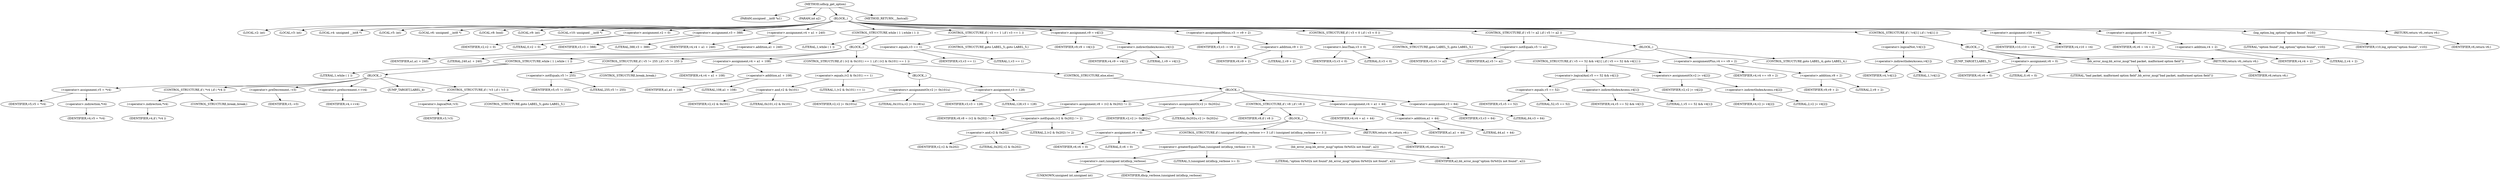 digraph udhcp_get_option {  
"1000109" [label = "(METHOD,udhcp_get_option)" ]
"1000110" [label = "(PARAM,unsigned __int8 *a1)" ]
"1000111" [label = "(PARAM,int a2)" ]
"1000112" [label = "(BLOCK,,)" ]
"1000113" [label = "(LOCAL,v2: int)" ]
"1000114" [label = "(LOCAL,v3: int)" ]
"1000115" [label = "(LOCAL,v4: unsigned __int8 *)" ]
"1000116" [label = "(LOCAL,v5: int)" ]
"1000117" [label = "(LOCAL,v6: unsigned __int8 *)" ]
"1000118" [label = "(LOCAL,v8: bool)" ]
"1000119" [label = "(LOCAL,v9: int)" ]
"1000120" [label = "(LOCAL,v10: unsigned __int8 *)" ]
"1000121" [label = "(<operator>.assignment,v2 = 0)" ]
"1000122" [label = "(IDENTIFIER,v2,v2 = 0)" ]
"1000123" [label = "(LITERAL,0,v2 = 0)" ]
"1000124" [label = "(<operator>.assignment,v3 = 388)" ]
"1000125" [label = "(IDENTIFIER,v3,v3 = 388)" ]
"1000126" [label = "(LITERAL,388,v3 = 388)" ]
"1000127" [label = "(<operator>.assignment,v4 = a1 + 240)" ]
"1000128" [label = "(IDENTIFIER,v4,v4 = a1 + 240)" ]
"1000129" [label = "(<operator>.addition,a1 + 240)" ]
"1000130" [label = "(IDENTIFIER,a1,a1 + 240)" ]
"1000131" [label = "(LITERAL,240,a1 + 240)" ]
"1000132" [label = "(CONTROL_STRUCTURE,while ( 1 ),while ( 1 ))" ]
"1000133" [label = "(LITERAL,1,while ( 1 ))" ]
"1000134" [label = "(BLOCK,,)" ]
"1000135" [label = "(CONTROL_STRUCTURE,while ( 1 ),while ( 1 ))" ]
"1000136" [label = "(LITERAL,1,while ( 1 ))" ]
"1000137" [label = "(BLOCK,,)" ]
"1000138" [label = "(<operator>.assignment,v5 = *v4)" ]
"1000139" [label = "(IDENTIFIER,v5,v5 = *v4)" ]
"1000140" [label = "(<operator>.indirection,*v4)" ]
"1000141" [label = "(IDENTIFIER,v4,v5 = *v4)" ]
"1000142" [label = "(CONTROL_STRUCTURE,if ( *v4 ),if ( *v4 ))" ]
"1000143" [label = "(<operator>.indirection,*v4)" ]
"1000144" [label = "(IDENTIFIER,v4,if ( *v4 ))" ]
"1000145" [label = "(CONTROL_STRUCTURE,break;,break;)" ]
"1000146" [label = "(<operator>.preDecrement,--v3)" ]
"1000147" [label = "(IDENTIFIER,v3,--v3)" ]
"1000148" [label = "(<operator>.preIncrement,++v4)" ]
"1000149" [label = "(IDENTIFIER,v4,++v4)" ]
"1000150" [label = "(JUMP_TARGET,LABEL_4)" ]
"1000151" [label = "(CONTROL_STRUCTURE,if ( !v3 ),if ( !v3 ))" ]
"1000152" [label = "(<operator>.logicalNot,!v3)" ]
"1000153" [label = "(IDENTIFIER,v3,!v3)" ]
"1000154" [label = "(CONTROL_STRUCTURE,goto LABEL_5;,goto LABEL_5;)" ]
"1000155" [label = "(CONTROL_STRUCTURE,if ( v5 != 255 ),if ( v5 != 255 ))" ]
"1000156" [label = "(<operator>.notEquals,v5 != 255)" ]
"1000157" [label = "(IDENTIFIER,v5,v5 != 255)" ]
"1000158" [label = "(LITERAL,255,v5 != 255)" ]
"1000159" [label = "(CONTROL_STRUCTURE,break;,break;)" ]
"1000160" [label = "(<operator>.assignment,v4 = a1 + 108)" ]
"1000161" [label = "(IDENTIFIER,v4,v4 = a1 + 108)" ]
"1000162" [label = "(<operator>.addition,a1 + 108)" ]
"1000163" [label = "(IDENTIFIER,a1,a1 + 108)" ]
"1000164" [label = "(LITERAL,108,a1 + 108)" ]
"1000165" [label = "(CONTROL_STRUCTURE,if ( (v2 & 0x101) == 1 ),if ( (v2 & 0x101) == 1 ))" ]
"1000166" [label = "(<operator>.equals,(v2 & 0x101) == 1)" ]
"1000167" [label = "(<operator>.and,v2 & 0x101)" ]
"1000168" [label = "(IDENTIFIER,v2,v2 & 0x101)" ]
"1000169" [label = "(LITERAL,0x101,v2 & 0x101)" ]
"1000170" [label = "(LITERAL,1,(v2 & 0x101) == 1)" ]
"1000171" [label = "(BLOCK,,)" ]
"1000172" [label = "(<operators>.assignmentOr,v2 |= 0x101u)" ]
"1000173" [label = "(IDENTIFIER,v2,v2 |= 0x101u)" ]
"1000174" [label = "(LITERAL,0x101u,v2 |= 0x101u)" ]
"1000175" [label = "(<operator>.assignment,v3 = 128)" ]
"1000176" [label = "(IDENTIFIER,v3,v3 = 128)" ]
"1000177" [label = "(LITERAL,128,v3 = 128)" ]
"1000178" [label = "(CONTROL_STRUCTURE,else,else)" ]
"1000179" [label = "(BLOCK,,)" ]
"1000180" [label = "(<operator>.assignment,v8 = (v2 & 0x202) != 2)" ]
"1000181" [label = "(IDENTIFIER,v8,v8 = (v2 & 0x202) != 2)" ]
"1000182" [label = "(<operator>.notEquals,(v2 & 0x202) != 2)" ]
"1000183" [label = "(<operator>.and,v2 & 0x202)" ]
"1000184" [label = "(IDENTIFIER,v2,v2 & 0x202)" ]
"1000185" [label = "(LITERAL,0x202,v2 & 0x202)" ]
"1000186" [label = "(LITERAL,2,(v2 & 0x202) != 2)" ]
"1000187" [label = "(<operators>.assignmentOr,v2 |= 0x202u)" ]
"1000188" [label = "(IDENTIFIER,v2,v2 |= 0x202u)" ]
"1000189" [label = "(LITERAL,0x202u,v2 |= 0x202u)" ]
"1000190" [label = "(CONTROL_STRUCTURE,if ( v8 ),if ( v8 ))" ]
"1000191" [label = "(IDENTIFIER,v8,if ( v8 ))" ]
"1000192" [label = "(BLOCK,,)" ]
"1000193" [label = "(<operator>.assignment,v6 = 0)" ]
"1000194" [label = "(IDENTIFIER,v6,v6 = 0)" ]
"1000195" [label = "(LITERAL,0,v6 = 0)" ]
"1000196" [label = "(CONTROL_STRUCTURE,if ( (unsigned int)dhcp_verbose >= 3 ),if ( (unsigned int)dhcp_verbose >= 3 ))" ]
"1000197" [label = "(<operator>.greaterEqualsThan,(unsigned int)dhcp_verbose >= 3)" ]
"1000198" [label = "(<operator>.cast,(unsigned int)dhcp_verbose)" ]
"1000199" [label = "(UNKNOWN,unsigned int,unsigned int)" ]
"1000200" [label = "(IDENTIFIER,dhcp_verbose,(unsigned int)dhcp_verbose)" ]
"1000201" [label = "(LITERAL,3,(unsigned int)dhcp_verbose >= 3)" ]
"1000202" [label = "(bb_error_msg,bb_error_msg(\"option 0x%02x not found\", a2))" ]
"1000203" [label = "(LITERAL,\"option 0x%02x not found\",bb_error_msg(\"option 0x%02x not found\", a2))" ]
"1000204" [label = "(IDENTIFIER,a2,bb_error_msg(\"option 0x%02x not found\", a2))" ]
"1000205" [label = "(RETURN,return v6;,return v6;)" ]
"1000206" [label = "(IDENTIFIER,v6,return v6;)" ]
"1000207" [label = "(<operator>.assignment,v4 = a1 + 44)" ]
"1000208" [label = "(IDENTIFIER,v4,v4 = a1 + 44)" ]
"1000209" [label = "(<operator>.addition,a1 + 44)" ]
"1000210" [label = "(IDENTIFIER,a1,a1 + 44)" ]
"1000211" [label = "(LITERAL,44,a1 + 44)" ]
"1000212" [label = "(<operator>.assignment,v3 = 64)" ]
"1000213" [label = "(IDENTIFIER,v3,v3 = 64)" ]
"1000214" [label = "(LITERAL,64,v3 = 64)" ]
"1000215" [label = "(CONTROL_STRUCTURE,if ( v3 == 1 ),if ( v3 == 1 ))" ]
"1000216" [label = "(<operator>.equals,v3 == 1)" ]
"1000217" [label = "(IDENTIFIER,v3,v3 == 1)" ]
"1000218" [label = "(LITERAL,1,v3 == 1)" ]
"1000219" [label = "(CONTROL_STRUCTURE,goto LABEL_5;,goto LABEL_5;)" ]
"1000220" [label = "(<operator>.assignment,v9 = v4[1])" ]
"1000221" [label = "(IDENTIFIER,v9,v9 = v4[1])" ]
"1000222" [label = "(<operator>.indirectIndexAccess,v4[1])" ]
"1000223" [label = "(IDENTIFIER,v4,v9 = v4[1])" ]
"1000224" [label = "(LITERAL,1,v9 = v4[1])" ]
"1000225" [label = "(<operator>.assignmentMinus,v3 -= v9 + 2)" ]
"1000226" [label = "(IDENTIFIER,v3,v3 -= v9 + 2)" ]
"1000227" [label = "(<operator>.addition,v9 + 2)" ]
"1000228" [label = "(IDENTIFIER,v9,v9 + 2)" ]
"1000229" [label = "(LITERAL,2,v9 + 2)" ]
"1000230" [label = "(CONTROL_STRUCTURE,if ( v3 < 0 ),if ( v3 < 0 ))" ]
"1000231" [label = "(<operator>.lessThan,v3 < 0)" ]
"1000232" [label = "(IDENTIFIER,v3,v3 < 0)" ]
"1000233" [label = "(LITERAL,0,v3 < 0)" ]
"1000234" [label = "(CONTROL_STRUCTURE,goto LABEL_5;,goto LABEL_5;)" ]
"1000235" [label = "(CONTROL_STRUCTURE,if ( v5 != a2 ),if ( v5 != a2 ))" ]
"1000236" [label = "(<operator>.notEquals,v5 != a2)" ]
"1000237" [label = "(IDENTIFIER,v5,v5 != a2)" ]
"1000238" [label = "(IDENTIFIER,a2,v5 != a2)" ]
"1000239" [label = "(BLOCK,,)" ]
"1000240" [label = "(CONTROL_STRUCTURE,if ( v5 == 52 && v4[1] ),if ( v5 == 52 && v4[1] ))" ]
"1000241" [label = "(<operator>.logicalAnd,v5 == 52 && v4[1])" ]
"1000242" [label = "(<operator>.equals,v5 == 52)" ]
"1000243" [label = "(IDENTIFIER,v5,v5 == 52)" ]
"1000244" [label = "(LITERAL,52,v5 == 52)" ]
"1000245" [label = "(<operator>.indirectIndexAccess,v4[1])" ]
"1000246" [label = "(IDENTIFIER,v4,v5 == 52 && v4[1])" ]
"1000247" [label = "(LITERAL,1,v5 == 52 && v4[1])" ]
"1000248" [label = "(<operators>.assignmentOr,v2 |= v4[2])" ]
"1000249" [label = "(IDENTIFIER,v2,v2 |= v4[2])" ]
"1000250" [label = "(<operator>.indirectIndexAccess,v4[2])" ]
"1000251" [label = "(IDENTIFIER,v4,v2 |= v4[2])" ]
"1000252" [label = "(LITERAL,2,v2 |= v4[2])" ]
"1000253" [label = "(<operator>.assignmentPlus,v4 += v9 + 2)" ]
"1000254" [label = "(IDENTIFIER,v4,v4 += v9 + 2)" ]
"1000255" [label = "(<operator>.addition,v9 + 2)" ]
"1000256" [label = "(IDENTIFIER,v9,v9 + 2)" ]
"1000257" [label = "(LITERAL,2,v9 + 2)" ]
"1000258" [label = "(CONTROL_STRUCTURE,goto LABEL_4;,goto LABEL_4;)" ]
"1000259" [label = "(CONTROL_STRUCTURE,if ( !v4[1] ),if ( !v4[1] ))" ]
"1000260" [label = "(<operator>.logicalNot,!v4[1])" ]
"1000261" [label = "(<operator>.indirectIndexAccess,v4[1])" ]
"1000262" [label = "(IDENTIFIER,v4,!v4[1])" ]
"1000263" [label = "(LITERAL,1,!v4[1])" ]
"1000264" [label = "(BLOCK,,)" ]
"1000265" [label = "(JUMP_TARGET,LABEL_5)" ]
"1000266" [label = "(<operator>.assignment,v6 = 0)" ]
"1000267" [label = "(IDENTIFIER,v6,v6 = 0)" ]
"1000268" [label = "(LITERAL,0,v6 = 0)" ]
"1000269" [label = "(bb_error_msg,bb_error_msg(\"bad packet, malformed option field\"))" ]
"1000270" [label = "(LITERAL,\"bad packet, malformed option field\",bb_error_msg(\"bad packet, malformed option field\"))" ]
"1000271" [label = "(RETURN,return v6;,return v6;)" ]
"1000272" [label = "(IDENTIFIER,v6,return v6;)" ]
"1000273" [label = "(<operator>.assignment,v10 = v4)" ]
"1000274" [label = "(IDENTIFIER,v10,v10 = v4)" ]
"1000275" [label = "(IDENTIFIER,v4,v10 = v4)" ]
"1000276" [label = "(<operator>.assignment,v6 = v4 + 2)" ]
"1000277" [label = "(IDENTIFIER,v6,v6 = v4 + 2)" ]
"1000278" [label = "(<operator>.addition,v4 + 2)" ]
"1000279" [label = "(IDENTIFIER,v4,v4 + 2)" ]
"1000280" [label = "(LITERAL,2,v4 + 2)" ]
"1000281" [label = "(log_option,log_option(\"option found\", v10))" ]
"1000282" [label = "(LITERAL,\"option found\",log_option(\"option found\", v10))" ]
"1000283" [label = "(IDENTIFIER,v10,log_option(\"option found\", v10))" ]
"1000284" [label = "(RETURN,return v6;,return v6;)" ]
"1000285" [label = "(IDENTIFIER,v6,return v6;)" ]
"1000286" [label = "(METHOD_RETURN,__fastcall)" ]
  "1000109" -> "1000110" 
  "1000109" -> "1000111" 
  "1000109" -> "1000112" 
  "1000109" -> "1000286" 
  "1000112" -> "1000113" 
  "1000112" -> "1000114" 
  "1000112" -> "1000115" 
  "1000112" -> "1000116" 
  "1000112" -> "1000117" 
  "1000112" -> "1000118" 
  "1000112" -> "1000119" 
  "1000112" -> "1000120" 
  "1000112" -> "1000121" 
  "1000112" -> "1000124" 
  "1000112" -> "1000127" 
  "1000112" -> "1000132" 
  "1000112" -> "1000215" 
  "1000112" -> "1000220" 
  "1000112" -> "1000225" 
  "1000112" -> "1000230" 
  "1000112" -> "1000235" 
  "1000112" -> "1000259" 
  "1000112" -> "1000273" 
  "1000112" -> "1000276" 
  "1000112" -> "1000281" 
  "1000112" -> "1000284" 
  "1000121" -> "1000122" 
  "1000121" -> "1000123" 
  "1000124" -> "1000125" 
  "1000124" -> "1000126" 
  "1000127" -> "1000128" 
  "1000127" -> "1000129" 
  "1000129" -> "1000130" 
  "1000129" -> "1000131" 
  "1000132" -> "1000133" 
  "1000132" -> "1000134" 
  "1000134" -> "1000135" 
  "1000134" -> "1000155" 
  "1000134" -> "1000160" 
  "1000134" -> "1000165" 
  "1000135" -> "1000136" 
  "1000135" -> "1000137" 
  "1000137" -> "1000138" 
  "1000137" -> "1000142" 
  "1000137" -> "1000146" 
  "1000137" -> "1000148" 
  "1000137" -> "1000150" 
  "1000137" -> "1000151" 
  "1000138" -> "1000139" 
  "1000138" -> "1000140" 
  "1000140" -> "1000141" 
  "1000142" -> "1000143" 
  "1000142" -> "1000145" 
  "1000143" -> "1000144" 
  "1000146" -> "1000147" 
  "1000148" -> "1000149" 
  "1000151" -> "1000152" 
  "1000151" -> "1000154" 
  "1000152" -> "1000153" 
  "1000155" -> "1000156" 
  "1000155" -> "1000159" 
  "1000156" -> "1000157" 
  "1000156" -> "1000158" 
  "1000160" -> "1000161" 
  "1000160" -> "1000162" 
  "1000162" -> "1000163" 
  "1000162" -> "1000164" 
  "1000165" -> "1000166" 
  "1000165" -> "1000171" 
  "1000165" -> "1000178" 
  "1000166" -> "1000167" 
  "1000166" -> "1000170" 
  "1000167" -> "1000168" 
  "1000167" -> "1000169" 
  "1000171" -> "1000172" 
  "1000171" -> "1000175" 
  "1000172" -> "1000173" 
  "1000172" -> "1000174" 
  "1000175" -> "1000176" 
  "1000175" -> "1000177" 
  "1000178" -> "1000179" 
  "1000179" -> "1000180" 
  "1000179" -> "1000187" 
  "1000179" -> "1000190" 
  "1000179" -> "1000207" 
  "1000179" -> "1000212" 
  "1000180" -> "1000181" 
  "1000180" -> "1000182" 
  "1000182" -> "1000183" 
  "1000182" -> "1000186" 
  "1000183" -> "1000184" 
  "1000183" -> "1000185" 
  "1000187" -> "1000188" 
  "1000187" -> "1000189" 
  "1000190" -> "1000191" 
  "1000190" -> "1000192" 
  "1000192" -> "1000193" 
  "1000192" -> "1000196" 
  "1000192" -> "1000205" 
  "1000193" -> "1000194" 
  "1000193" -> "1000195" 
  "1000196" -> "1000197" 
  "1000196" -> "1000202" 
  "1000197" -> "1000198" 
  "1000197" -> "1000201" 
  "1000198" -> "1000199" 
  "1000198" -> "1000200" 
  "1000202" -> "1000203" 
  "1000202" -> "1000204" 
  "1000205" -> "1000206" 
  "1000207" -> "1000208" 
  "1000207" -> "1000209" 
  "1000209" -> "1000210" 
  "1000209" -> "1000211" 
  "1000212" -> "1000213" 
  "1000212" -> "1000214" 
  "1000215" -> "1000216" 
  "1000215" -> "1000219" 
  "1000216" -> "1000217" 
  "1000216" -> "1000218" 
  "1000220" -> "1000221" 
  "1000220" -> "1000222" 
  "1000222" -> "1000223" 
  "1000222" -> "1000224" 
  "1000225" -> "1000226" 
  "1000225" -> "1000227" 
  "1000227" -> "1000228" 
  "1000227" -> "1000229" 
  "1000230" -> "1000231" 
  "1000230" -> "1000234" 
  "1000231" -> "1000232" 
  "1000231" -> "1000233" 
  "1000235" -> "1000236" 
  "1000235" -> "1000239" 
  "1000236" -> "1000237" 
  "1000236" -> "1000238" 
  "1000239" -> "1000240" 
  "1000239" -> "1000253" 
  "1000239" -> "1000258" 
  "1000240" -> "1000241" 
  "1000240" -> "1000248" 
  "1000241" -> "1000242" 
  "1000241" -> "1000245" 
  "1000242" -> "1000243" 
  "1000242" -> "1000244" 
  "1000245" -> "1000246" 
  "1000245" -> "1000247" 
  "1000248" -> "1000249" 
  "1000248" -> "1000250" 
  "1000250" -> "1000251" 
  "1000250" -> "1000252" 
  "1000253" -> "1000254" 
  "1000253" -> "1000255" 
  "1000255" -> "1000256" 
  "1000255" -> "1000257" 
  "1000259" -> "1000260" 
  "1000259" -> "1000264" 
  "1000260" -> "1000261" 
  "1000261" -> "1000262" 
  "1000261" -> "1000263" 
  "1000264" -> "1000265" 
  "1000264" -> "1000266" 
  "1000264" -> "1000269" 
  "1000264" -> "1000271" 
  "1000266" -> "1000267" 
  "1000266" -> "1000268" 
  "1000269" -> "1000270" 
  "1000271" -> "1000272" 
  "1000273" -> "1000274" 
  "1000273" -> "1000275" 
  "1000276" -> "1000277" 
  "1000276" -> "1000278" 
  "1000278" -> "1000279" 
  "1000278" -> "1000280" 
  "1000281" -> "1000282" 
  "1000281" -> "1000283" 
  "1000284" -> "1000285" 
}
